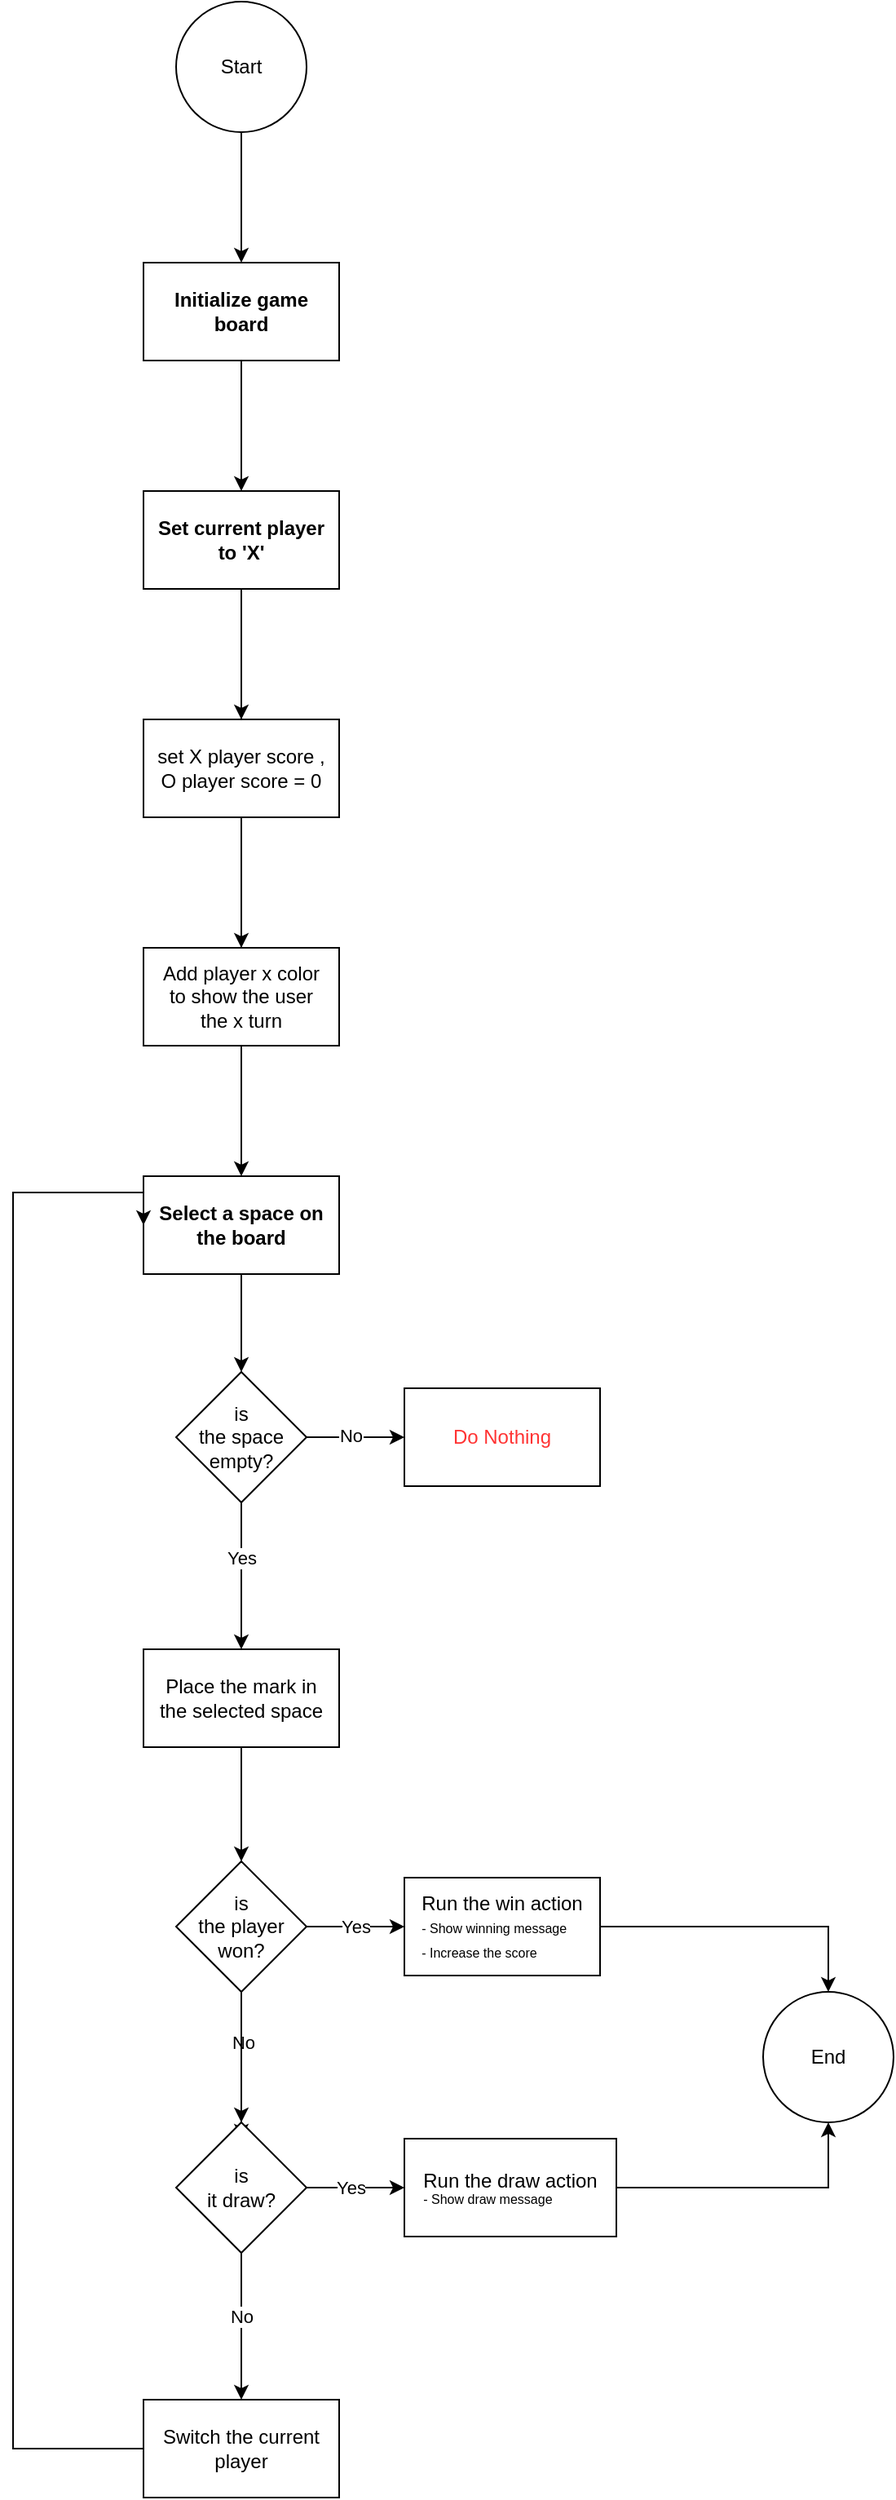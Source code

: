 <mxfile>
    <diagram name="Page-1" id="YGu5XpwTbaYucJJaIHfA">
        <mxGraphModel dx="802" dy="968" grid="1" gridSize="10" guides="1" tooltips="1" connect="1" arrows="1" fold="1" page="0" pageScale="1" pageWidth="850" pageHeight="1100" background="none" math="0" shadow="0">
            <root>
                <mxCell id="0"/>
                <mxCell id="1" parent="0"/>
                <mxCell id="PP7ZFoLYRigoSh6CBem2-3" style="edgeStyle=orthogonalEdgeStyle;rounded=0;orthogonalLoop=1;jettySize=auto;html=1;" parent="1" source="PP7ZFoLYRigoSh6CBem2-1" target="PP7ZFoLYRigoSh6CBem2-2" edge="1">
                    <mxGeometry relative="1" as="geometry"/>
                </mxCell>
                <mxCell id="PP7ZFoLYRigoSh6CBem2-1" value="Start" style="ellipse;whiteSpace=wrap;html=1;aspect=fixed;" parent="1" vertex="1">
                    <mxGeometry x="380" y="-100" width="80" height="80" as="geometry"/>
                </mxCell>
                <mxCell id="zkUFhymecB6T55NUKWI7-6" value="" style="edgeStyle=orthogonalEdgeStyle;rounded=0;orthogonalLoop=1;jettySize=auto;html=1;" parent="1" source="PP7ZFoLYRigoSh6CBem2-2" target="zkUFhymecB6T55NUKWI7-5" edge="1">
                    <mxGeometry relative="1" as="geometry"/>
                </mxCell>
                <mxCell id="PP7ZFoLYRigoSh6CBem2-2" value="&lt;b&gt;Initialize game board&lt;/b&gt;" style="rounded=0;whiteSpace=wrap;html=1;" parent="1" vertex="1">
                    <mxGeometry x="360" y="60" width="120" height="60" as="geometry"/>
                </mxCell>
                <mxCell id="zkUFhymecB6T55NUKWI7-8" value="" style="edgeStyle=orthogonalEdgeStyle;rounded=0;orthogonalLoop=1;jettySize=auto;html=1;" parent="1" source="zkUFhymecB6T55NUKWI7-5" target="zkUFhymecB6T55NUKWI7-7" edge="1">
                    <mxGeometry relative="1" as="geometry"/>
                </mxCell>
                <mxCell id="3" value="" style="edgeStyle=none;html=1;" edge="1" parent="1" source="zkUFhymecB6T55NUKWI7-5" target="2">
                    <mxGeometry relative="1" as="geometry"/>
                </mxCell>
                <mxCell id="zkUFhymecB6T55NUKWI7-5" value="&lt;b&gt;Set current player to 'X'&lt;/b&gt;" style="whiteSpace=wrap;html=1;rounded=0;strokeWidth=1;perimeterSpacing=0;spacing=8;" parent="1" vertex="1">
                    <mxGeometry x="360" y="200" width="120" height="60" as="geometry"/>
                </mxCell>
                <mxCell id="7XckkaWi-MHPMV-D5ZwS-2" value="" style="edgeStyle=orthogonalEdgeStyle;rounded=0;orthogonalLoop=1;jettySize=auto;html=1;" parent="1" source="zkUFhymecB6T55NUKWI7-7" target="7XckkaWi-MHPMV-D5ZwS-1" edge="1">
                    <mxGeometry relative="1" as="geometry"/>
                </mxCell>
                <mxCell id="zkUFhymecB6T55NUKWI7-7" value="&lt;b&gt;Select a space on the board&lt;/b&gt;" style="whiteSpace=wrap;html=1;rounded=0;strokeWidth=1;spacing=8;" parent="1" vertex="1">
                    <mxGeometry x="360" y="620" width="120" height="60" as="geometry"/>
                </mxCell>
                <mxCell id="7XckkaWi-MHPMV-D5ZwS-6" value="" style="edgeStyle=orthogonalEdgeStyle;rounded=0;orthogonalLoop=1;jettySize=auto;html=1;" parent="1" source="7XckkaWi-MHPMV-D5ZwS-1" target="7XckkaWi-MHPMV-D5ZwS-5" edge="1">
                    <mxGeometry relative="1" as="geometry"/>
                </mxCell>
                <mxCell id="7XckkaWi-MHPMV-D5ZwS-10" value="No" style="edgeLabel;html=1;align=center;verticalAlign=middle;resizable=0;points=[];" parent="7XckkaWi-MHPMV-D5ZwS-6" vertex="1" connectable="0">
                    <mxGeometry x="-0.121" y="1" relative="1" as="geometry">
                        <mxPoint as="offset"/>
                    </mxGeometry>
                </mxCell>
                <mxCell id="7XckkaWi-MHPMV-D5ZwS-8" value="" style="edgeStyle=orthogonalEdgeStyle;rounded=0;orthogonalLoop=1;jettySize=auto;html=1;" parent="1" source="7XckkaWi-MHPMV-D5ZwS-1" target="7XckkaWi-MHPMV-D5ZwS-7" edge="1">
                    <mxGeometry relative="1" as="geometry"/>
                </mxCell>
                <mxCell id="7XckkaWi-MHPMV-D5ZwS-9" value="Yes" style="edgeLabel;html=1;align=center;verticalAlign=middle;resizable=0;points=[];" parent="7XckkaWi-MHPMV-D5ZwS-8" vertex="1" connectable="0">
                    <mxGeometry x="-0.253" relative="1" as="geometry">
                        <mxPoint as="offset"/>
                    </mxGeometry>
                </mxCell>
                <mxCell id="7XckkaWi-MHPMV-D5ZwS-1" value="is&lt;br&gt;the space empty?" style="rhombus;rounded=0;strokeWidth=1;spacing=8;whiteSpace=wrap;html=1;" parent="1" vertex="1">
                    <mxGeometry x="380" y="740" width="80" height="80" as="geometry"/>
                </mxCell>
                <mxCell id="7XckkaWi-MHPMV-D5ZwS-5" value="&lt;font color=&quot;#ff3333&quot;&gt;Do Nothing&lt;/font&gt;" style="whiteSpace=wrap;html=1;rounded=0;strokeWidth=1;spacing=8;" parent="1" vertex="1">
                    <mxGeometry x="520" y="750" width="120" height="60" as="geometry"/>
                </mxCell>
                <mxCell id="7XckkaWi-MHPMV-D5ZwS-12" value="" style="edgeStyle=orthogonalEdgeStyle;rounded=0;orthogonalLoop=1;jettySize=auto;html=1;" parent="1" source="7XckkaWi-MHPMV-D5ZwS-7" target="7XckkaWi-MHPMV-D5ZwS-11" edge="1">
                    <mxGeometry relative="1" as="geometry"/>
                </mxCell>
                <mxCell id="7XckkaWi-MHPMV-D5ZwS-7" value="Place the mark in the selected space" style="whiteSpace=wrap;html=1;rounded=0;strokeWidth=1;spacing=8;" parent="1" vertex="1">
                    <mxGeometry x="360" y="910" width="120" height="60" as="geometry"/>
                </mxCell>
                <mxCell id="7XckkaWi-MHPMV-D5ZwS-14" value="Yes" style="edgeStyle=orthogonalEdgeStyle;rounded=0;orthogonalLoop=1;jettySize=auto;html=1;" parent="1" source="7XckkaWi-MHPMV-D5ZwS-11" target="7XckkaWi-MHPMV-D5ZwS-13" edge="1">
                    <mxGeometry relative="1" as="geometry"/>
                </mxCell>
                <mxCell id="7XckkaWi-MHPMV-D5ZwS-16" value="" style="edgeStyle=orthogonalEdgeStyle;rounded=0;orthogonalLoop=1;jettySize=auto;html=1;" parent="1" source="7XckkaWi-MHPMV-D5ZwS-11" edge="1">
                    <mxGeometry relative="1" as="geometry">
                        <mxPoint x="420" y="1210" as="targetPoint"/>
                    </mxGeometry>
                </mxCell>
                <mxCell id="7XckkaWi-MHPMV-D5ZwS-17" value="No" style="edgeLabel;html=1;align=center;verticalAlign=middle;resizable=0;points=[];" parent="7XckkaWi-MHPMV-D5ZwS-16" vertex="1" connectable="0">
                    <mxGeometry x="-0.327" y="1" relative="1" as="geometry">
                        <mxPoint as="offset"/>
                    </mxGeometry>
                </mxCell>
                <mxCell id="7XckkaWi-MHPMV-D5ZwS-19" value="" style="edgeStyle=orthogonalEdgeStyle;rounded=0;orthogonalLoop=1;jettySize=auto;html=1;" parent="1" source="7XckkaWi-MHPMV-D5ZwS-11" target="7XckkaWi-MHPMV-D5ZwS-18" edge="1">
                    <mxGeometry relative="1" as="geometry"/>
                </mxCell>
                <mxCell id="7XckkaWi-MHPMV-D5ZwS-11" value="is &lt;br&gt;the player won?" style="rhombus;whiteSpace=wrap;html=1;rounded=0;strokeWidth=1;spacing=8;" parent="1" vertex="1">
                    <mxGeometry x="380" y="1040" width="80" height="80" as="geometry"/>
                </mxCell>
                <mxCell id="7XckkaWi-MHPMV-D5ZwS-28" value="" style="edgeStyle=orthogonalEdgeStyle;rounded=0;orthogonalLoop=1;jettySize=auto;html=1;" parent="1" source="7XckkaWi-MHPMV-D5ZwS-13" target="7XckkaWi-MHPMV-D5ZwS-27" edge="1">
                    <mxGeometry relative="1" as="geometry"/>
                </mxCell>
                <mxCell id="7XckkaWi-MHPMV-D5ZwS-13" value="Run the win action&lt;br&gt;&lt;div style=&quot;text-align: left;&quot;&gt;&lt;span style=&quot;font-size: 8px; background-color: initial;&quot;&gt;- Show winning message&lt;/span&gt;&lt;/div&gt;&lt;div style=&quot;text-align: left;&quot;&gt;&lt;span style=&quot;font-size: 8px; background-color: initial;&quot;&gt;- Increase the score&lt;/span&gt;&lt;/div&gt;" style="whiteSpace=wrap;html=1;rounded=0;strokeWidth=1;spacing=8;" parent="1" vertex="1">
                    <mxGeometry x="520" y="1050" width="120" height="60" as="geometry"/>
                </mxCell>
                <mxCell id="7XckkaWi-MHPMV-D5ZwS-21" value="" style="edgeStyle=orthogonalEdgeStyle;rounded=0;orthogonalLoop=1;jettySize=auto;html=1;" parent="1" source="7XckkaWi-MHPMV-D5ZwS-18" target="7XckkaWi-MHPMV-D5ZwS-20" edge="1">
                    <mxGeometry relative="1" as="geometry"/>
                </mxCell>
                <mxCell id="7XckkaWi-MHPMV-D5ZwS-31" value="Yes" style="edgeLabel;html=1;align=center;verticalAlign=middle;resizable=0;points=[];" parent="7XckkaWi-MHPMV-D5ZwS-21" vertex="1" connectable="0">
                    <mxGeometry x="-0.103" relative="1" as="geometry">
                        <mxPoint as="offset"/>
                    </mxGeometry>
                </mxCell>
                <mxCell id="7XckkaWi-MHPMV-D5ZwS-23" value="" style="edgeStyle=orthogonalEdgeStyle;rounded=0;orthogonalLoop=1;jettySize=auto;html=1;" parent="1" source="7XckkaWi-MHPMV-D5ZwS-18" target="7XckkaWi-MHPMV-D5ZwS-22" edge="1">
                    <mxGeometry relative="1" as="geometry"/>
                </mxCell>
                <mxCell id="7XckkaWi-MHPMV-D5ZwS-25" value="No" style="edgeLabel;html=1;align=center;verticalAlign=middle;resizable=0;points=[];" parent="7XckkaWi-MHPMV-D5ZwS-23" vertex="1" connectable="0">
                    <mxGeometry x="-0.143" relative="1" as="geometry">
                        <mxPoint as="offset"/>
                    </mxGeometry>
                </mxCell>
                <mxCell id="7XckkaWi-MHPMV-D5ZwS-18" value="is&lt;br style=&quot;border-color: var(--border-color);&quot;&gt;it draw?" style="rhombus;whiteSpace=wrap;html=1;rounded=0;strokeWidth=1;spacing=8;" parent="1" vertex="1">
                    <mxGeometry x="380" y="1200" width="80" height="80" as="geometry"/>
                </mxCell>
                <mxCell id="7XckkaWi-MHPMV-D5ZwS-29" style="edgeStyle=orthogonalEdgeStyle;rounded=0;orthogonalLoop=1;jettySize=auto;html=1;entryX=0.5;entryY=1;entryDx=0;entryDy=0;" parent="1" source="7XckkaWi-MHPMV-D5ZwS-20" target="7XckkaWi-MHPMV-D5ZwS-27" edge="1">
                    <mxGeometry relative="1" as="geometry"/>
                </mxCell>
                <mxCell id="7XckkaWi-MHPMV-D5ZwS-20" value="Run the draw action&lt;br style=&quot;border-color: var(--border-color);&quot;&gt;&lt;div style=&quot;border-color: var(--border-color); text-align: left; font-size: 8px;&quot;&gt;&lt;font style=&quot;font-size: 8px;&quot;&gt;- Show draw message&lt;/font&gt;&lt;/div&gt;" style="whiteSpace=wrap;html=1;rounded=0;strokeWidth=1;spacing=8;" parent="1" vertex="1">
                    <mxGeometry x="520" y="1210" width="130" height="60" as="geometry"/>
                </mxCell>
                <mxCell id="7XckkaWi-MHPMV-D5ZwS-26" style="edgeStyle=orthogonalEdgeStyle;rounded=0;orthogonalLoop=1;jettySize=auto;html=1;entryX=0;entryY=0.5;entryDx=0;entryDy=0;" parent="1" source="7XckkaWi-MHPMV-D5ZwS-22" target="zkUFhymecB6T55NUKWI7-7" edge="1">
                    <mxGeometry relative="1" as="geometry">
                        <Array as="points">
                            <mxPoint x="280" y="1400"/>
                            <mxPoint x="280" y="630"/>
                        </Array>
                    </mxGeometry>
                </mxCell>
                <mxCell id="7XckkaWi-MHPMV-D5ZwS-22" value="Switch the current player" style="whiteSpace=wrap;html=1;rounded=0;strokeWidth=1;spacing=8;" parent="1" vertex="1">
                    <mxGeometry x="360" y="1370" width="120" height="60" as="geometry"/>
                </mxCell>
                <mxCell id="7XckkaWi-MHPMV-D5ZwS-27" value="End" style="ellipse;whiteSpace=wrap;html=1;rounded=0;strokeWidth=1;spacing=8;" parent="1" vertex="1">
                    <mxGeometry x="740" y="1120" width="80" height="80" as="geometry"/>
                </mxCell>
                <mxCell id="5" value="" style="edgeStyle=none;html=1;" edge="1" parent="1" source="2" target="4">
                    <mxGeometry relative="1" as="geometry"/>
                </mxCell>
                <mxCell id="2" value="set X player score , O player score = 0" style="whiteSpace=wrap;html=1;rounded=0;strokeWidth=1;spacing=8;" vertex="1" parent="1">
                    <mxGeometry x="360" y="340" width="120" height="60" as="geometry"/>
                </mxCell>
                <mxCell id="4" value="Add player x color to show the user the x turn" style="whiteSpace=wrap;html=1;rounded=0;strokeWidth=1;spacing=8;" vertex="1" parent="1">
                    <mxGeometry x="360" y="480" width="120" height="60" as="geometry"/>
                </mxCell>
            </root>
        </mxGraphModel>
    </diagram>
</mxfile>